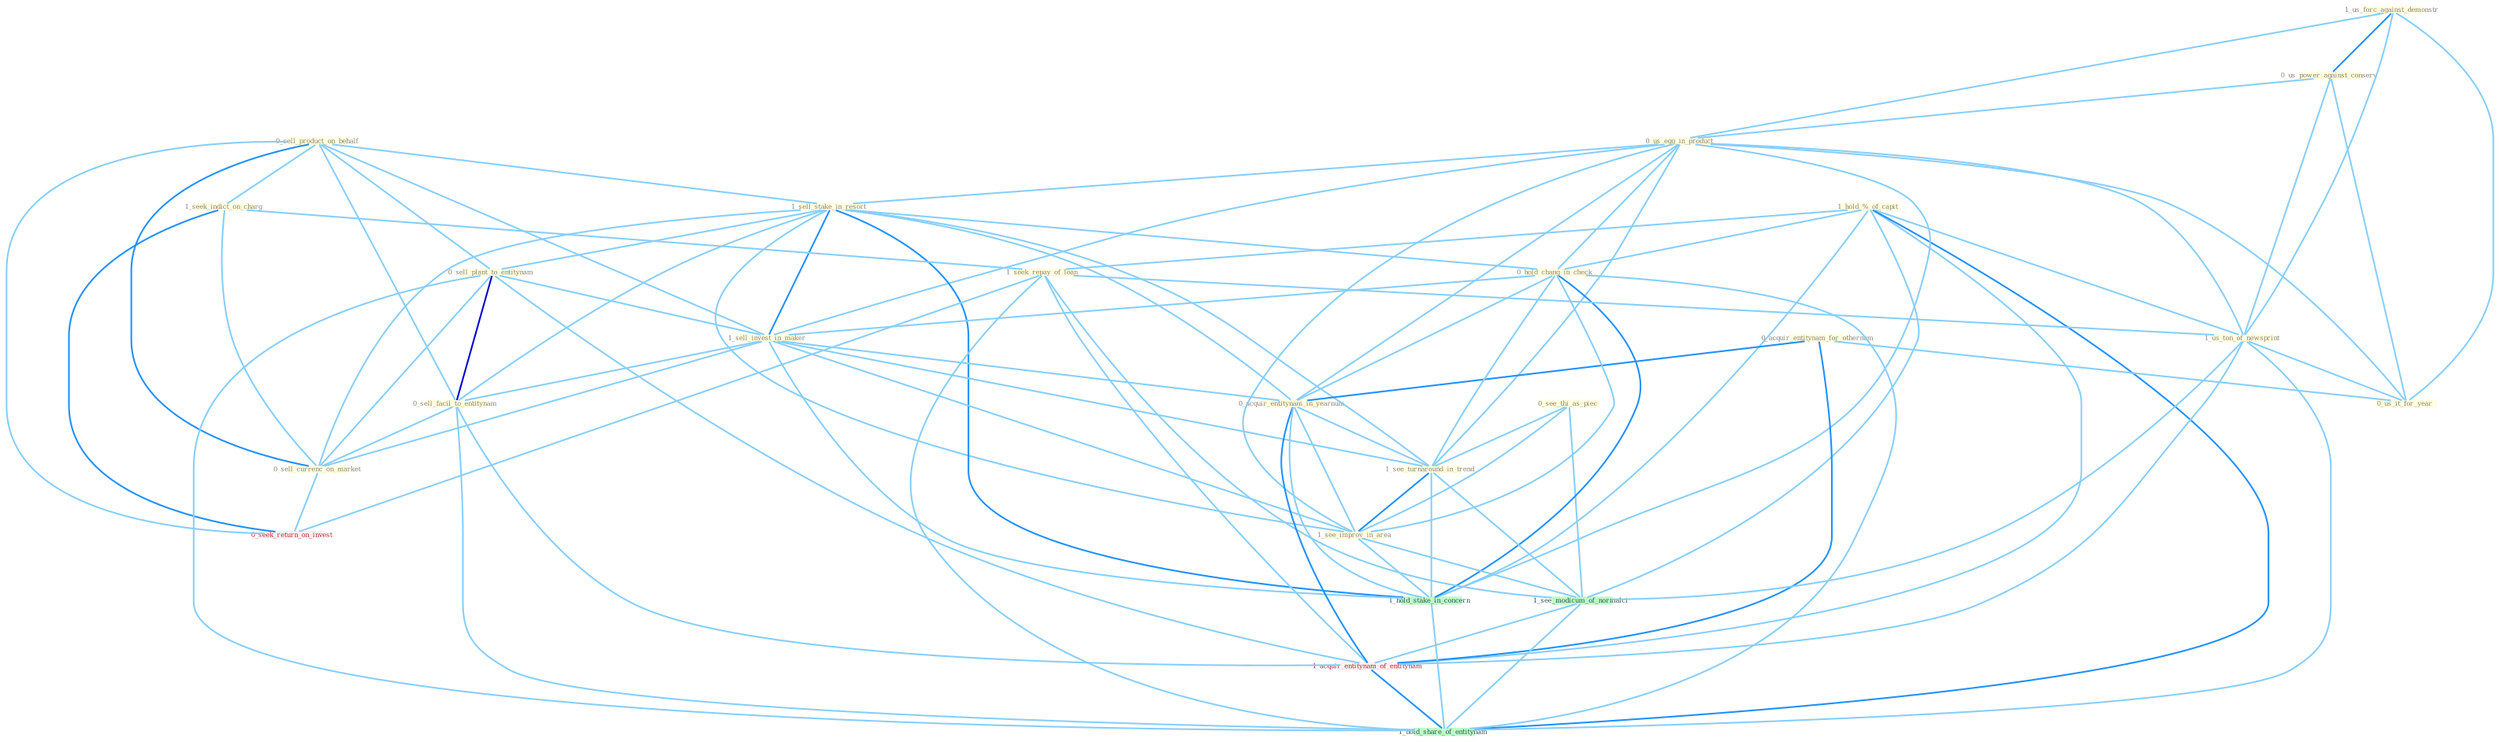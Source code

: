 Graph G{ 
    node
    [shape=polygon,style=filled,width=.5,height=.06,color="#BDFCC9",fixedsize=true,fontsize=4,
    fontcolor="#2f4f4f"];
    {node
    [color="#ffffe0", fontcolor="#8b7d6b"] "1_hold_%_of_capit " "1_us_forc_against_demonstr " "0_us_power_against_conserv " "0_see_thi_as_piec " "0_sell_product_on_behalf " "0_us_egg_in_product " "1_sell_stake_in_resort " "1_seek_indict_on_charg " "0_acquir_entitynam_for_othernum " "0_sell_plant_to_entitynam " "0_hold_chang_in_check " "1_sell_invest_in_maker " "0_sell_facil_to_entitynam " "1_seek_repay_of_loan " "0_acquir_entitynam_in_yearnum " "0_sell_currenc_on_market " "1_us_ton_of_newsprint " "1_see_turnaround_in_trend " "0_us_it_for_year " "1_see_improv_in_area "}
{node [color="#fff0f5", fontcolor="#b22222"] "0_seek_return_on_invest " "1_acquir_entitynam_of_entitynam "}
edge [color="#B0E2FF"];

	"1_hold_%_of_capit " -- "0_hold_chang_in_check " [w="1", color="#87cefa" ];
	"1_hold_%_of_capit " -- "1_seek_repay_of_loan " [w="1", color="#87cefa" ];
	"1_hold_%_of_capit " -- "1_us_ton_of_newsprint " [w="1", color="#87cefa" ];
	"1_hold_%_of_capit " -- "1_hold_stake_in_concern " [w="1", color="#87cefa" ];
	"1_hold_%_of_capit " -- "1_see_modicum_of_normalci " [w="1", color="#87cefa" ];
	"1_hold_%_of_capit " -- "1_acquir_entitynam_of_entitynam " [w="1", color="#87cefa" ];
	"1_hold_%_of_capit " -- "1_hold_share_of_entitynam " [w="2", color="#1e90ff" , len=0.8];
	"1_us_forc_against_demonstr " -- "0_us_power_against_conserv " [w="2", color="#1e90ff" , len=0.8];
	"1_us_forc_against_demonstr " -- "0_us_egg_in_product " [w="1", color="#87cefa" ];
	"1_us_forc_against_demonstr " -- "1_us_ton_of_newsprint " [w="1", color="#87cefa" ];
	"1_us_forc_against_demonstr " -- "0_us_it_for_year " [w="1", color="#87cefa" ];
	"0_us_power_against_conserv " -- "0_us_egg_in_product " [w="1", color="#87cefa" ];
	"0_us_power_against_conserv " -- "1_us_ton_of_newsprint " [w="1", color="#87cefa" ];
	"0_us_power_against_conserv " -- "0_us_it_for_year " [w="1", color="#87cefa" ];
	"0_see_thi_as_piec " -- "1_see_turnaround_in_trend " [w="1", color="#87cefa" ];
	"0_see_thi_as_piec " -- "1_see_improv_in_area " [w="1", color="#87cefa" ];
	"0_see_thi_as_piec " -- "1_see_modicum_of_normalci " [w="1", color="#87cefa" ];
	"0_sell_product_on_behalf " -- "1_sell_stake_in_resort " [w="1", color="#87cefa" ];
	"0_sell_product_on_behalf " -- "1_seek_indict_on_charg " [w="1", color="#87cefa" ];
	"0_sell_product_on_behalf " -- "0_sell_plant_to_entitynam " [w="1", color="#87cefa" ];
	"0_sell_product_on_behalf " -- "1_sell_invest_in_maker " [w="1", color="#87cefa" ];
	"0_sell_product_on_behalf " -- "0_sell_facil_to_entitynam " [w="1", color="#87cefa" ];
	"0_sell_product_on_behalf " -- "0_sell_currenc_on_market " [w="2", color="#1e90ff" , len=0.8];
	"0_sell_product_on_behalf " -- "0_seek_return_on_invest " [w="1", color="#87cefa" ];
	"0_us_egg_in_product " -- "1_sell_stake_in_resort " [w="1", color="#87cefa" ];
	"0_us_egg_in_product " -- "0_hold_chang_in_check " [w="1", color="#87cefa" ];
	"0_us_egg_in_product " -- "1_sell_invest_in_maker " [w="1", color="#87cefa" ];
	"0_us_egg_in_product " -- "0_acquir_entitynam_in_yearnum " [w="1", color="#87cefa" ];
	"0_us_egg_in_product " -- "1_us_ton_of_newsprint " [w="1", color="#87cefa" ];
	"0_us_egg_in_product " -- "1_see_turnaround_in_trend " [w="1", color="#87cefa" ];
	"0_us_egg_in_product " -- "0_us_it_for_year " [w="1", color="#87cefa" ];
	"0_us_egg_in_product " -- "1_see_improv_in_area " [w="1", color="#87cefa" ];
	"0_us_egg_in_product " -- "1_hold_stake_in_concern " [w="1", color="#87cefa" ];
	"1_sell_stake_in_resort " -- "0_sell_plant_to_entitynam " [w="1", color="#87cefa" ];
	"1_sell_stake_in_resort " -- "0_hold_chang_in_check " [w="1", color="#87cefa" ];
	"1_sell_stake_in_resort " -- "1_sell_invest_in_maker " [w="2", color="#1e90ff" , len=0.8];
	"1_sell_stake_in_resort " -- "0_sell_facil_to_entitynam " [w="1", color="#87cefa" ];
	"1_sell_stake_in_resort " -- "0_acquir_entitynam_in_yearnum " [w="1", color="#87cefa" ];
	"1_sell_stake_in_resort " -- "0_sell_currenc_on_market " [w="1", color="#87cefa" ];
	"1_sell_stake_in_resort " -- "1_see_turnaround_in_trend " [w="1", color="#87cefa" ];
	"1_sell_stake_in_resort " -- "1_see_improv_in_area " [w="1", color="#87cefa" ];
	"1_sell_stake_in_resort " -- "1_hold_stake_in_concern " [w="2", color="#1e90ff" , len=0.8];
	"1_seek_indict_on_charg " -- "1_seek_repay_of_loan " [w="1", color="#87cefa" ];
	"1_seek_indict_on_charg " -- "0_sell_currenc_on_market " [w="1", color="#87cefa" ];
	"1_seek_indict_on_charg " -- "0_seek_return_on_invest " [w="2", color="#1e90ff" , len=0.8];
	"0_acquir_entitynam_for_othernum " -- "0_acquir_entitynam_in_yearnum " [w="2", color="#1e90ff" , len=0.8];
	"0_acquir_entitynam_for_othernum " -- "0_us_it_for_year " [w="1", color="#87cefa" ];
	"0_acquir_entitynam_for_othernum " -- "1_acquir_entitynam_of_entitynam " [w="2", color="#1e90ff" , len=0.8];
	"0_sell_plant_to_entitynam " -- "1_sell_invest_in_maker " [w="1", color="#87cefa" ];
	"0_sell_plant_to_entitynam " -- "0_sell_facil_to_entitynam " [w="3", color="#0000cd" , len=0.6];
	"0_sell_plant_to_entitynam " -- "0_sell_currenc_on_market " [w="1", color="#87cefa" ];
	"0_sell_plant_to_entitynam " -- "1_acquir_entitynam_of_entitynam " [w="1", color="#87cefa" ];
	"0_sell_plant_to_entitynam " -- "1_hold_share_of_entitynam " [w="1", color="#87cefa" ];
	"0_hold_chang_in_check " -- "1_sell_invest_in_maker " [w="1", color="#87cefa" ];
	"0_hold_chang_in_check " -- "0_acquir_entitynam_in_yearnum " [w="1", color="#87cefa" ];
	"0_hold_chang_in_check " -- "1_see_turnaround_in_trend " [w="1", color="#87cefa" ];
	"0_hold_chang_in_check " -- "1_see_improv_in_area " [w="1", color="#87cefa" ];
	"0_hold_chang_in_check " -- "1_hold_stake_in_concern " [w="2", color="#1e90ff" , len=0.8];
	"0_hold_chang_in_check " -- "1_hold_share_of_entitynam " [w="1", color="#87cefa" ];
	"1_sell_invest_in_maker " -- "0_sell_facil_to_entitynam " [w="1", color="#87cefa" ];
	"1_sell_invest_in_maker " -- "0_acquir_entitynam_in_yearnum " [w="1", color="#87cefa" ];
	"1_sell_invest_in_maker " -- "0_sell_currenc_on_market " [w="1", color="#87cefa" ];
	"1_sell_invest_in_maker " -- "1_see_turnaround_in_trend " [w="1", color="#87cefa" ];
	"1_sell_invest_in_maker " -- "1_see_improv_in_area " [w="1", color="#87cefa" ];
	"1_sell_invest_in_maker " -- "1_hold_stake_in_concern " [w="1", color="#87cefa" ];
	"0_sell_facil_to_entitynam " -- "0_sell_currenc_on_market " [w="1", color="#87cefa" ];
	"0_sell_facil_to_entitynam " -- "1_acquir_entitynam_of_entitynam " [w="1", color="#87cefa" ];
	"0_sell_facil_to_entitynam " -- "1_hold_share_of_entitynam " [w="1", color="#87cefa" ];
	"1_seek_repay_of_loan " -- "1_us_ton_of_newsprint " [w="1", color="#87cefa" ];
	"1_seek_repay_of_loan " -- "0_seek_return_on_invest " [w="1", color="#87cefa" ];
	"1_seek_repay_of_loan " -- "1_see_modicum_of_normalci " [w="1", color="#87cefa" ];
	"1_seek_repay_of_loan " -- "1_acquir_entitynam_of_entitynam " [w="1", color="#87cefa" ];
	"1_seek_repay_of_loan " -- "1_hold_share_of_entitynam " [w="1", color="#87cefa" ];
	"0_acquir_entitynam_in_yearnum " -- "1_see_turnaround_in_trend " [w="1", color="#87cefa" ];
	"0_acquir_entitynam_in_yearnum " -- "1_see_improv_in_area " [w="1", color="#87cefa" ];
	"0_acquir_entitynam_in_yearnum " -- "1_hold_stake_in_concern " [w="1", color="#87cefa" ];
	"0_acquir_entitynam_in_yearnum " -- "1_acquir_entitynam_of_entitynam " [w="2", color="#1e90ff" , len=0.8];
	"0_sell_currenc_on_market " -- "0_seek_return_on_invest " [w="1", color="#87cefa" ];
	"1_us_ton_of_newsprint " -- "0_us_it_for_year " [w="1", color="#87cefa" ];
	"1_us_ton_of_newsprint " -- "1_see_modicum_of_normalci " [w="1", color="#87cefa" ];
	"1_us_ton_of_newsprint " -- "1_acquir_entitynam_of_entitynam " [w="1", color="#87cefa" ];
	"1_us_ton_of_newsprint " -- "1_hold_share_of_entitynam " [w="1", color="#87cefa" ];
	"1_see_turnaround_in_trend " -- "1_see_improv_in_area " [w="2", color="#1e90ff" , len=0.8];
	"1_see_turnaround_in_trend " -- "1_hold_stake_in_concern " [w="1", color="#87cefa" ];
	"1_see_turnaround_in_trend " -- "1_see_modicum_of_normalci " [w="1", color="#87cefa" ];
	"1_see_improv_in_area " -- "1_hold_stake_in_concern " [w="1", color="#87cefa" ];
	"1_see_improv_in_area " -- "1_see_modicum_of_normalci " [w="1", color="#87cefa" ];
	"1_hold_stake_in_concern " -- "1_hold_share_of_entitynam " [w="1", color="#87cefa" ];
	"1_see_modicum_of_normalci " -- "1_acquir_entitynam_of_entitynam " [w="1", color="#87cefa" ];
	"1_see_modicum_of_normalci " -- "1_hold_share_of_entitynam " [w="1", color="#87cefa" ];
	"1_acquir_entitynam_of_entitynam " -- "1_hold_share_of_entitynam " [w="2", color="#1e90ff" , len=0.8];
}